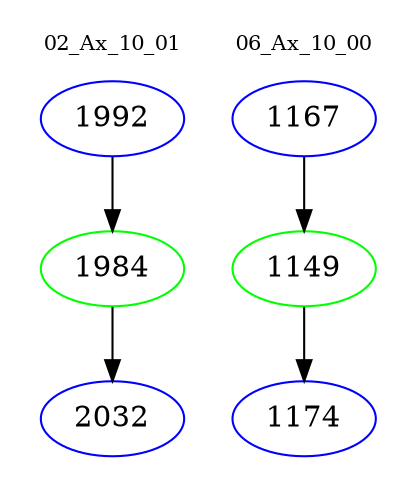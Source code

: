 digraph{
subgraph cluster_0 {
color = white
label = "02_Ax_10_01";
fontsize=10;
T0_1992 [label="1992", color="blue"]
T0_1992 -> T0_1984 [color="black"]
T0_1984 [label="1984", color="green"]
T0_1984 -> T0_2032 [color="black"]
T0_2032 [label="2032", color="blue"]
}
subgraph cluster_1 {
color = white
label = "06_Ax_10_00";
fontsize=10;
T1_1167 [label="1167", color="blue"]
T1_1167 -> T1_1149 [color="black"]
T1_1149 [label="1149", color="green"]
T1_1149 -> T1_1174 [color="black"]
T1_1174 [label="1174", color="blue"]
}
}
